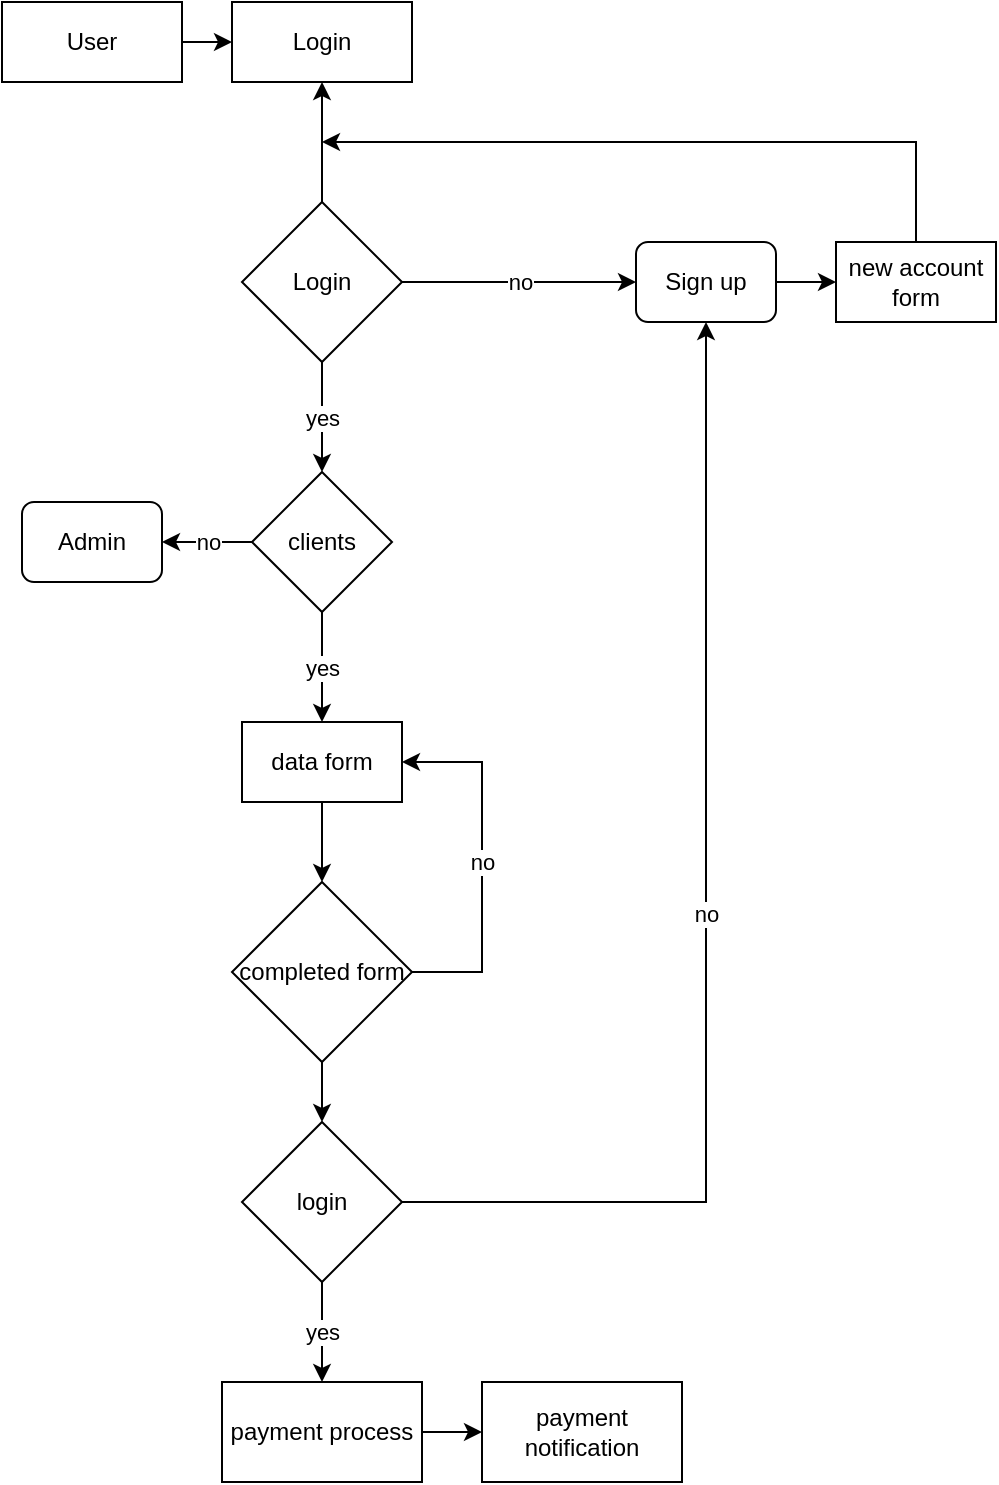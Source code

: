 <mxfile version="20.4.0" type="github"><diagram id="4wfSzbC2v-w3akmDxQZD" name="Página-1"><mxGraphModel dx="1478" dy="960" grid="1" gridSize="10" guides="1" tooltips="1" connect="1" arrows="1" fold="1" page="1" pageScale="1" pageWidth="827" pageHeight="1169" math="0" shadow="0"><root><mxCell id="0"/><mxCell id="1" parent="0"/><mxCell id="71vDbNSIMIsE2ZAoYJZC-2" value="User" style="rounded=0;whiteSpace=wrap;html=1;" vertex="1" parent="1"><mxGeometry x="170" y="120" width="90" height="40" as="geometry"/></mxCell><mxCell id="71vDbNSIMIsE2ZAoYJZC-3" value="Login" style="rounded=0;whiteSpace=wrap;html=1;" vertex="1" parent="1"><mxGeometry x="285" y="120" width="90" height="40" as="geometry"/></mxCell><mxCell id="71vDbNSIMIsE2ZAoYJZC-5" value="" style="endArrow=classic;html=1;rounded=0;exitX=1;exitY=0.5;exitDx=0;exitDy=0;entryX=0;entryY=0.5;entryDx=0;entryDy=0;" edge="1" parent="1" source="71vDbNSIMIsE2ZAoYJZC-2" target="71vDbNSIMIsE2ZAoYJZC-3"><mxGeometry width="50" height="50" relative="1" as="geometry"><mxPoint x="460" y="200" as="sourcePoint"/><mxPoint x="510" y="150" as="targetPoint"/></mxGeometry></mxCell><mxCell id="71vDbNSIMIsE2ZAoYJZC-9" value="yes" style="edgeStyle=orthogonalEdgeStyle;rounded=0;orthogonalLoop=1;jettySize=auto;html=1;entryX=0.5;entryY=0;entryDx=0;entryDy=0;" edge="1" parent="1" source="71vDbNSIMIsE2ZAoYJZC-6" target="71vDbNSIMIsE2ZAoYJZC-20"><mxGeometry relative="1" as="geometry"><mxPoint x="330" y="340" as="targetPoint"/></mxGeometry></mxCell><mxCell id="71vDbNSIMIsE2ZAoYJZC-12" value="no" style="edgeStyle=orthogonalEdgeStyle;rounded=0;orthogonalLoop=1;jettySize=auto;html=1;exitX=1;exitY=0.5;exitDx=0;exitDy=0;entryX=0;entryY=0.5;entryDx=0;entryDy=0;" edge="1" parent="1" source="71vDbNSIMIsE2ZAoYJZC-6" target="71vDbNSIMIsE2ZAoYJZC-18"><mxGeometry relative="1" as="geometry"><mxPoint x="410" y="260" as="targetPoint"/></mxGeometry></mxCell><mxCell id="71vDbNSIMIsE2ZAoYJZC-43" style="edgeStyle=orthogonalEdgeStyle;rounded=0;orthogonalLoop=1;jettySize=auto;html=1;entryX=0.5;entryY=1;entryDx=0;entryDy=0;" edge="1" parent="1" source="71vDbNSIMIsE2ZAoYJZC-6" target="71vDbNSIMIsE2ZAoYJZC-3"><mxGeometry relative="1" as="geometry"/></mxCell><mxCell id="71vDbNSIMIsE2ZAoYJZC-6" value="Login" style="rhombus;whiteSpace=wrap;html=1;" vertex="1" parent="1"><mxGeometry x="290" y="220" width="80" height="80" as="geometry"/></mxCell><mxCell id="71vDbNSIMIsE2ZAoYJZC-33" style="edgeStyle=orthogonalEdgeStyle;rounded=0;orthogonalLoop=1;jettySize=auto;html=1;exitX=1;exitY=0.5;exitDx=0;exitDy=0;entryX=0;entryY=0.5;entryDx=0;entryDy=0;" edge="1" parent="1" source="71vDbNSIMIsE2ZAoYJZC-18" target="71vDbNSIMIsE2ZAoYJZC-32"><mxGeometry relative="1" as="geometry"/></mxCell><mxCell id="71vDbNSIMIsE2ZAoYJZC-18" value="Sign up" style="rounded=1;whiteSpace=wrap;html=1;" vertex="1" parent="1"><mxGeometry x="487" y="240" width="70" height="40" as="geometry"/></mxCell><mxCell id="71vDbNSIMIsE2ZAoYJZC-23" value="yes" style="edgeStyle=orthogonalEdgeStyle;rounded=0;orthogonalLoop=1;jettySize=auto;html=1;entryX=0.5;entryY=0;entryDx=0;entryDy=0;" edge="1" parent="1" source="71vDbNSIMIsE2ZAoYJZC-20" target="71vDbNSIMIsE2ZAoYJZC-39"><mxGeometry relative="1" as="geometry"><mxPoint x="330" y="475" as="targetPoint"/></mxGeometry></mxCell><mxCell id="71vDbNSIMIsE2ZAoYJZC-55" value="no" style="edgeStyle=orthogonalEdgeStyle;rounded=0;orthogonalLoop=1;jettySize=auto;html=1;entryX=1;entryY=0.5;entryDx=0;entryDy=0;" edge="1" parent="1" source="71vDbNSIMIsE2ZAoYJZC-20" target="71vDbNSIMIsE2ZAoYJZC-54"><mxGeometry relative="1" as="geometry"/></mxCell><mxCell id="71vDbNSIMIsE2ZAoYJZC-20" value="clients" style="rhombus;whiteSpace=wrap;html=1;" vertex="1" parent="1"><mxGeometry x="295" y="355" width="70" height="70" as="geometry"/></mxCell><mxCell id="71vDbNSIMIsE2ZAoYJZC-32" value="new account form" style="whiteSpace=wrap;html=1;" vertex="1" parent="1"><mxGeometry x="587" y="240" width="80" height="40" as="geometry"/></mxCell><mxCell id="71vDbNSIMIsE2ZAoYJZC-37" value="" style="endArrow=classic;html=1;rounded=0;exitX=0.5;exitY=0;exitDx=0;exitDy=0;" edge="1" parent="1" source="71vDbNSIMIsE2ZAoYJZC-32"><mxGeometry width="50" height="50" relative="1" as="geometry"><mxPoint x="420" y="390" as="sourcePoint"/><mxPoint x="330" y="190" as="targetPoint"/><Array as="points"><mxPoint x="627" y="190"/></Array></mxGeometry></mxCell><mxCell id="71vDbNSIMIsE2ZAoYJZC-41" style="edgeStyle=orthogonalEdgeStyle;rounded=0;orthogonalLoop=1;jettySize=auto;html=1;exitX=0.5;exitY=1;exitDx=0;exitDy=0;entryX=0.5;entryY=0;entryDx=0;entryDy=0;" edge="1" parent="1" source="71vDbNSIMIsE2ZAoYJZC-39" target="71vDbNSIMIsE2ZAoYJZC-40"><mxGeometry relative="1" as="geometry"/></mxCell><mxCell id="71vDbNSIMIsE2ZAoYJZC-39" value="data form" style="rounded=0;whiteSpace=wrap;html=1;" vertex="1" parent="1"><mxGeometry x="290" y="480" width="80" height="40" as="geometry"/></mxCell><mxCell id="71vDbNSIMIsE2ZAoYJZC-48" style="edgeStyle=orthogonalEdgeStyle;rounded=0;orthogonalLoop=1;jettySize=auto;html=1;entryX=0.5;entryY=0;entryDx=0;entryDy=0;" edge="1" parent="1" source="71vDbNSIMIsE2ZAoYJZC-40" target="71vDbNSIMIsE2ZAoYJZC-49"><mxGeometry relative="1" as="geometry"/></mxCell><mxCell id="71vDbNSIMIsE2ZAoYJZC-40" value="completed form" style="rhombus;whiteSpace=wrap;html=1;" vertex="1" parent="1"><mxGeometry x="285" y="560" width="90" height="90" as="geometry"/></mxCell><mxCell id="71vDbNSIMIsE2ZAoYJZC-42" value="no" style="endArrow=classic;html=1;rounded=0;exitX=1;exitY=0.5;exitDx=0;exitDy=0;entryX=1;entryY=0.5;entryDx=0;entryDy=0;" edge="1" parent="1" source="71vDbNSIMIsE2ZAoYJZC-40" target="71vDbNSIMIsE2ZAoYJZC-39"><mxGeometry width="50" height="50" relative="1" as="geometry"><mxPoint x="230" y="480" as="sourcePoint"/><mxPoint x="280" y="430" as="targetPoint"/><Array as="points"><mxPoint x="410" y="605"/><mxPoint x="410" y="500"/></Array></mxGeometry></mxCell><mxCell id="71vDbNSIMIsE2ZAoYJZC-58" style="edgeStyle=orthogonalEdgeStyle;rounded=0;orthogonalLoop=1;jettySize=auto;html=1;entryX=0;entryY=0.5;entryDx=0;entryDy=0;" edge="1" parent="1" source="71vDbNSIMIsE2ZAoYJZC-46" target="71vDbNSIMIsE2ZAoYJZC-57"><mxGeometry relative="1" as="geometry"/></mxCell><mxCell id="71vDbNSIMIsE2ZAoYJZC-46" value="payment process" style="rounded=0;whiteSpace=wrap;html=1;" vertex="1" parent="1"><mxGeometry x="280" y="810" width="100" height="50" as="geometry"/></mxCell><mxCell id="71vDbNSIMIsE2ZAoYJZC-50" value="yes" style="edgeStyle=orthogonalEdgeStyle;rounded=0;orthogonalLoop=1;jettySize=auto;html=1;exitX=0.5;exitY=1;exitDx=0;exitDy=0;entryX=0.5;entryY=0;entryDx=0;entryDy=0;" edge="1" parent="1" source="71vDbNSIMIsE2ZAoYJZC-49" target="71vDbNSIMIsE2ZAoYJZC-46"><mxGeometry relative="1" as="geometry"/></mxCell><mxCell id="71vDbNSIMIsE2ZAoYJZC-49" value="login" style="rhombus;whiteSpace=wrap;html=1;" vertex="1" parent="1"><mxGeometry x="290" y="680" width="80" height="80" as="geometry"/></mxCell><mxCell id="71vDbNSIMIsE2ZAoYJZC-53" value="no" style="endArrow=classic;html=1;rounded=0;entryX=0.5;entryY=1;entryDx=0;entryDy=0;exitX=1;exitY=0.5;exitDx=0;exitDy=0;" edge="1" parent="1" source="71vDbNSIMIsE2ZAoYJZC-49" target="71vDbNSIMIsE2ZAoYJZC-18"><mxGeometry width="50" height="50" relative="1" as="geometry"><mxPoint x="320" y="550" as="sourcePoint"/><mxPoint x="370" y="500" as="targetPoint"/><Array as="points"><mxPoint x="522" y="720"/></Array></mxGeometry></mxCell><mxCell id="71vDbNSIMIsE2ZAoYJZC-54" value="Admin" style="rounded=1;whiteSpace=wrap;html=1;" vertex="1" parent="1"><mxGeometry x="180" y="370" width="70" height="40" as="geometry"/></mxCell><mxCell id="71vDbNSIMIsE2ZAoYJZC-57" value="payment notification" style="rounded=0;whiteSpace=wrap;html=1;" vertex="1" parent="1"><mxGeometry x="410" y="810" width="100" height="50" as="geometry"/></mxCell></root></mxGraphModel></diagram></mxfile>